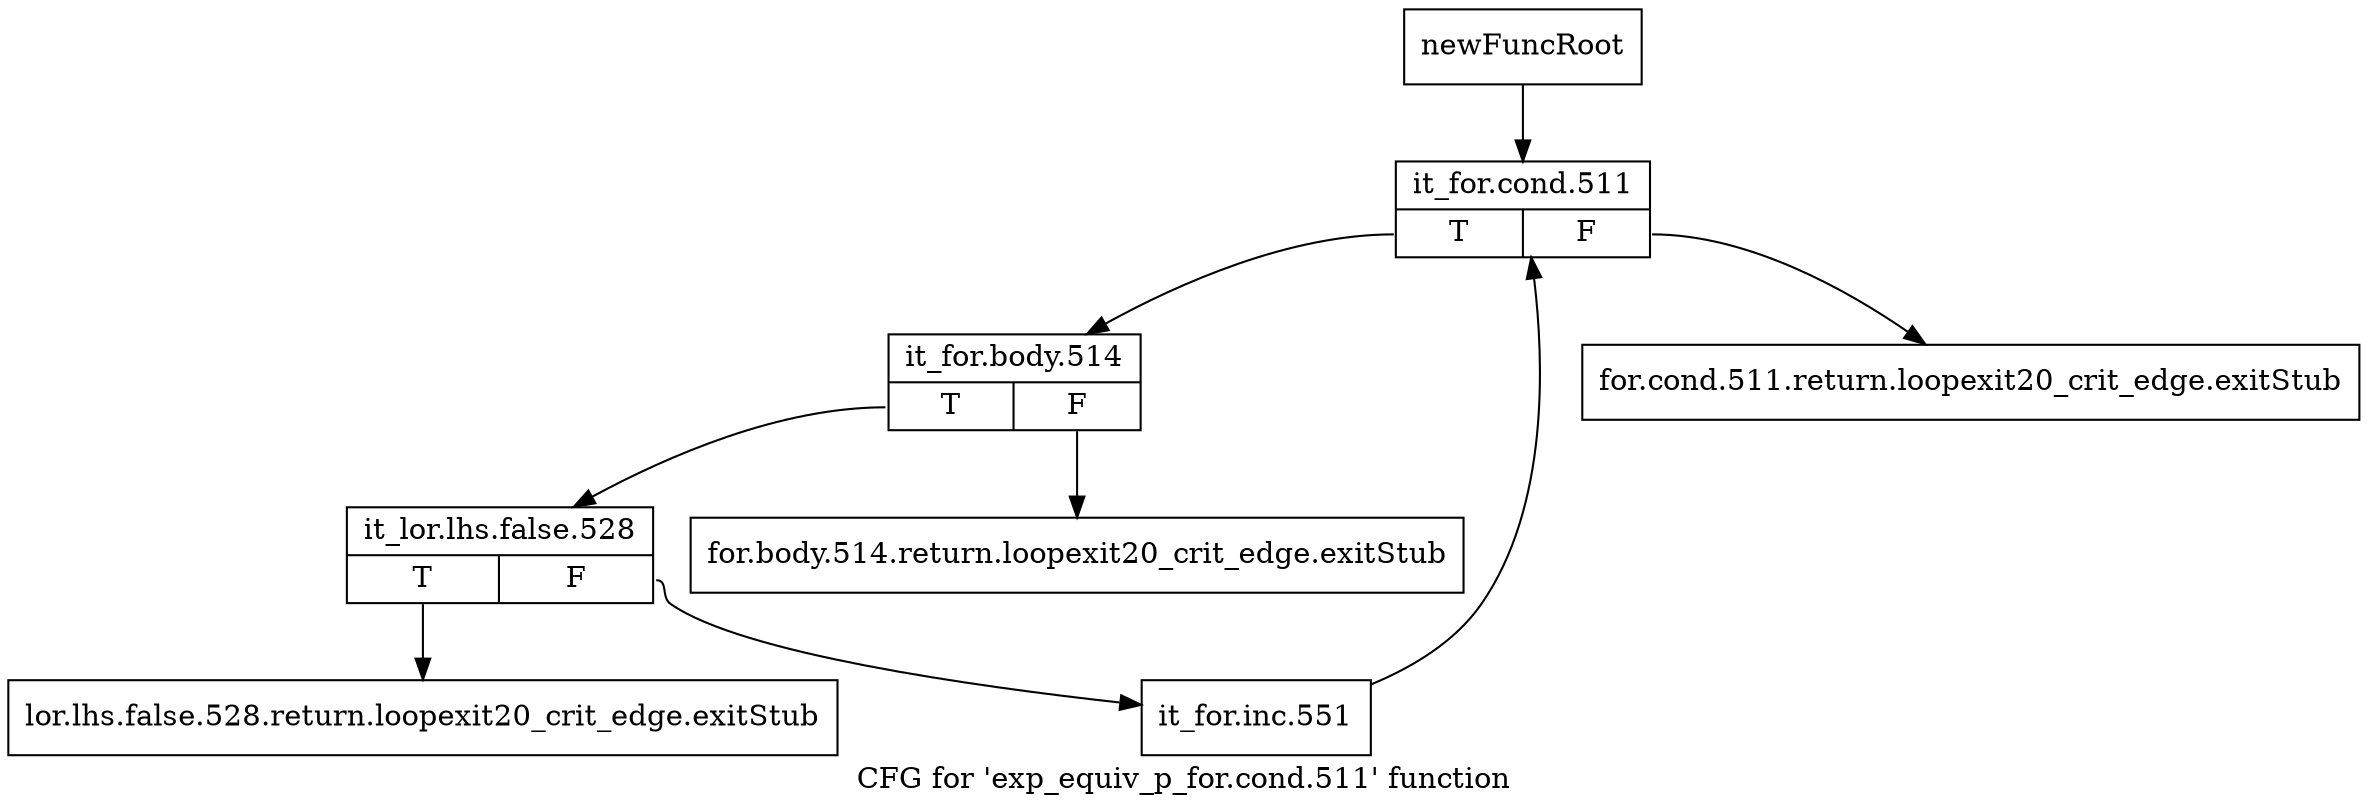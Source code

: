 digraph "CFG for 'exp_equiv_p_for.cond.511' function" {
	label="CFG for 'exp_equiv_p_for.cond.511' function";

	Node0xa943b40 [shape=record,label="{newFuncRoot}"];
	Node0xa943b40 -> Node0xa943c80;
	Node0xa943b90 [shape=record,label="{for.cond.511.return.loopexit20_crit_edge.exitStub}"];
	Node0xa943be0 [shape=record,label="{for.body.514.return.loopexit20_crit_edge.exitStub}"];
	Node0xa943c30 [shape=record,label="{lor.lhs.false.528.return.loopexit20_crit_edge.exitStub}"];
	Node0xa943c80 [shape=record,label="{it_for.cond.511|{<s0>T|<s1>F}}"];
	Node0xa943c80:s0 -> Node0xa943cd0;
	Node0xa943c80:s1 -> Node0xa943b90;
	Node0xa943cd0 [shape=record,label="{it_for.body.514|{<s0>T|<s1>F}}"];
	Node0xa943cd0:s0 -> Node0xa943d20;
	Node0xa943cd0:s1 -> Node0xa943be0;
	Node0xa943d20 [shape=record,label="{it_lor.lhs.false.528|{<s0>T|<s1>F}}"];
	Node0xa943d20:s0 -> Node0xa943c30;
	Node0xa943d20:s1 -> Node0xa943d70;
	Node0xa943d70 [shape=record,label="{it_for.inc.551}"];
	Node0xa943d70 -> Node0xa943c80;
}
